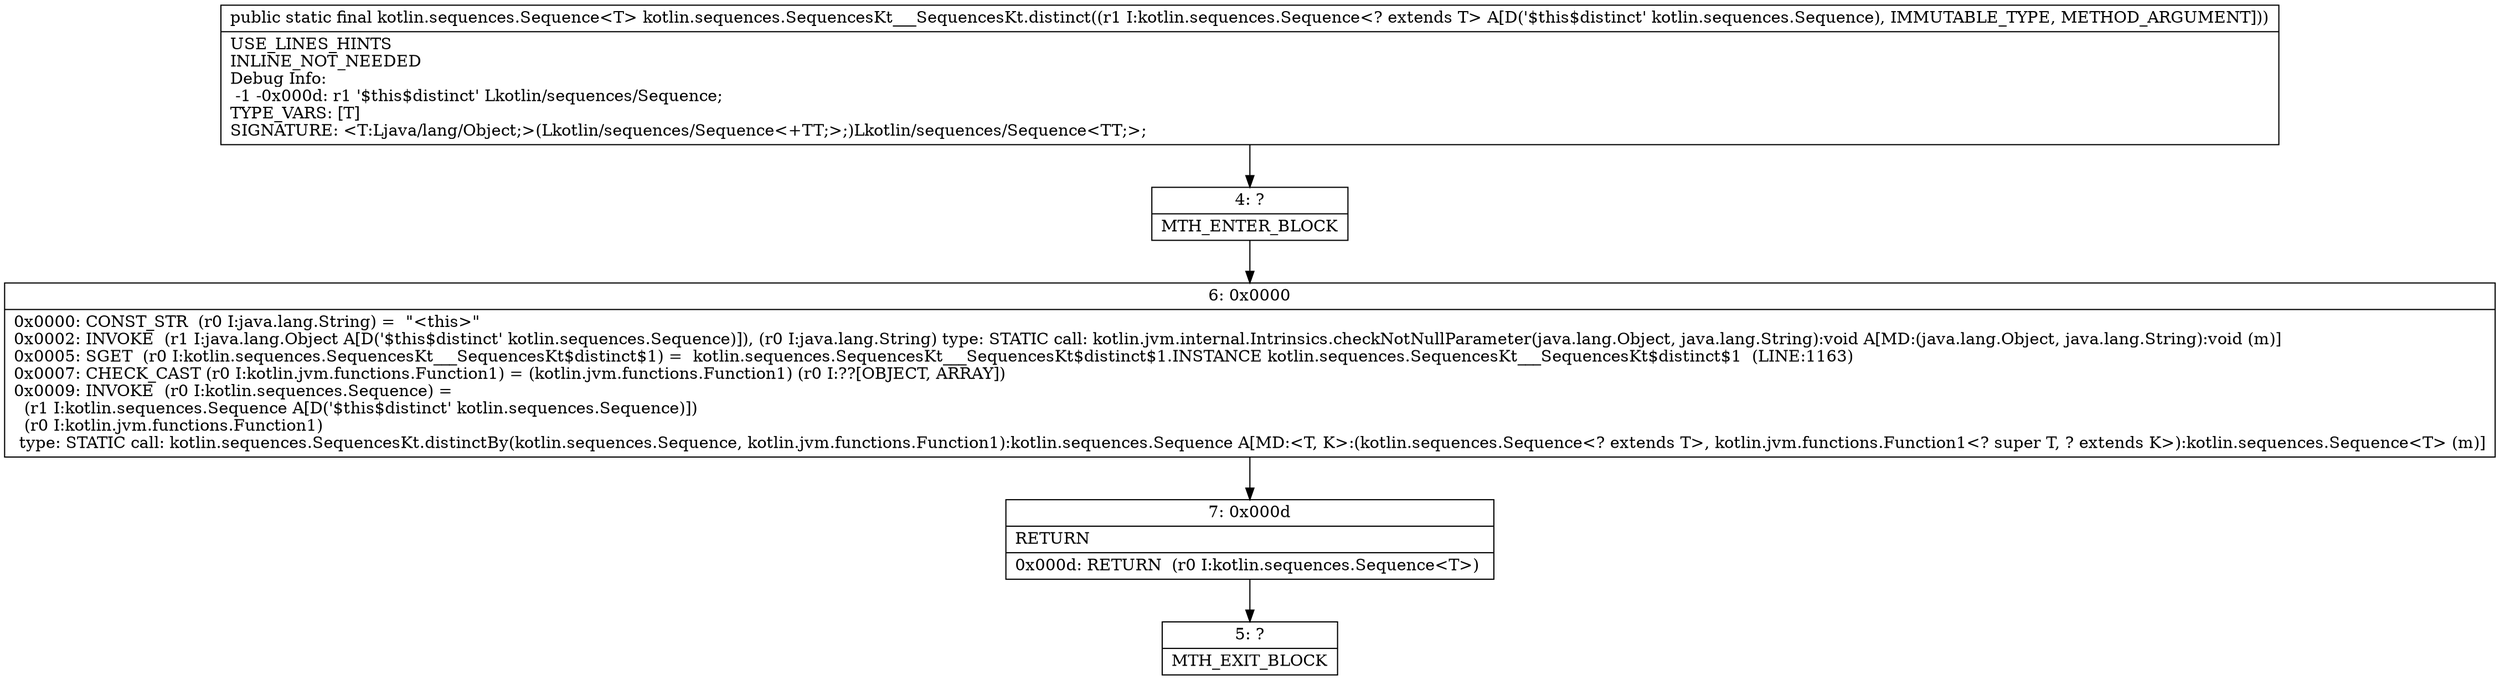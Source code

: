 digraph "CFG forkotlin.sequences.SequencesKt___SequencesKt.distinct(Lkotlin\/sequences\/Sequence;)Lkotlin\/sequences\/Sequence;" {
Node_4 [shape=record,label="{4\:\ ?|MTH_ENTER_BLOCK\l}"];
Node_6 [shape=record,label="{6\:\ 0x0000|0x0000: CONST_STR  (r0 I:java.lang.String) =  \"\<this\>\" \l0x0002: INVOKE  (r1 I:java.lang.Object A[D('$this$distinct' kotlin.sequences.Sequence)]), (r0 I:java.lang.String) type: STATIC call: kotlin.jvm.internal.Intrinsics.checkNotNullParameter(java.lang.Object, java.lang.String):void A[MD:(java.lang.Object, java.lang.String):void (m)]\l0x0005: SGET  (r0 I:kotlin.sequences.SequencesKt___SequencesKt$distinct$1) =  kotlin.sequences.SequencesKt___SequencesKt$distinct$1.INSTANCE kotlin.sequences.SequencesKt___SequencesKt$distinct$1  (LINE:1163)\l0x0007: CHECK_CAST (r0 I:kotlin.jvm.functions.Function1) = (kotlin.jvm.functions.Function1) (r0 I:??[OBJECT, ARRAY]) \l0x0009: INVOKE  (r0 I:kotlin.sequences.Sequence) = \l  (r1 I:kotlin.sequences.Sequence A[D('$this$distinct' kotlin.sequences.Sequence)])\l  (r0 I:kotlin.jvm.functions.Function1)\l type: STATIC call: kotlin.sequences.SequencesKt.distinctBy(kotlin.sequences.Sequence, kotlin.jvm.functions.Function1):kotlin.sequences.Sequence A[MD:\<T, K\>:(kotlin.sequences.Sequence\<? extends T\>, kotlin.jvm.functions.Function1\<? super T, ? extends K\>):kotlin.sequences.Sequence\<T\> (m)]\l}"];
Node_7 [shape=record,label="{7\:\ 0x000d|RETURN\l|0x000d: RETURN  (r0 I:kotlin.sequences.Sequence\<T\>) \l}"];
Node_5 [shape=record,label="{5\:\ ?|MTH_EXIT_BLOCK\l}"];
MethodNode[shape=record,label="{public static final kotlin.sequences.Sequence\<T\> kotlin.sequences.SequencesKt___SequencesKt.distinct((r1 I:kotlin.sequences.Sequence\<? extends T\> A[D('$this$distinct' kotlin.sequences.Sequence), IMMUTABLE_TYPE, METHOD_ARGUMENT]))  | USE_LINES_HINTS\lINLINE_NOT_NEEDED\lDebug Info:\l  \-1 \-0x000d: r1 '$this$distinct' Lkotlin\/sequences\/Sequence;\lTYPE_VARS: [T]\lSIGNATURE: \<T:Ljava\/lang\/Object;\>(Lkotlin\/sequences\/Sequence\<+TT;\>;)Lkotlin\/sequences\/Sequence\<TT;\>;\l}"];
MethodNode -> Node_4;Node_4 -> Node_6;
Node_6 -> Node_7;
Node_7 -> Node_5;
}

